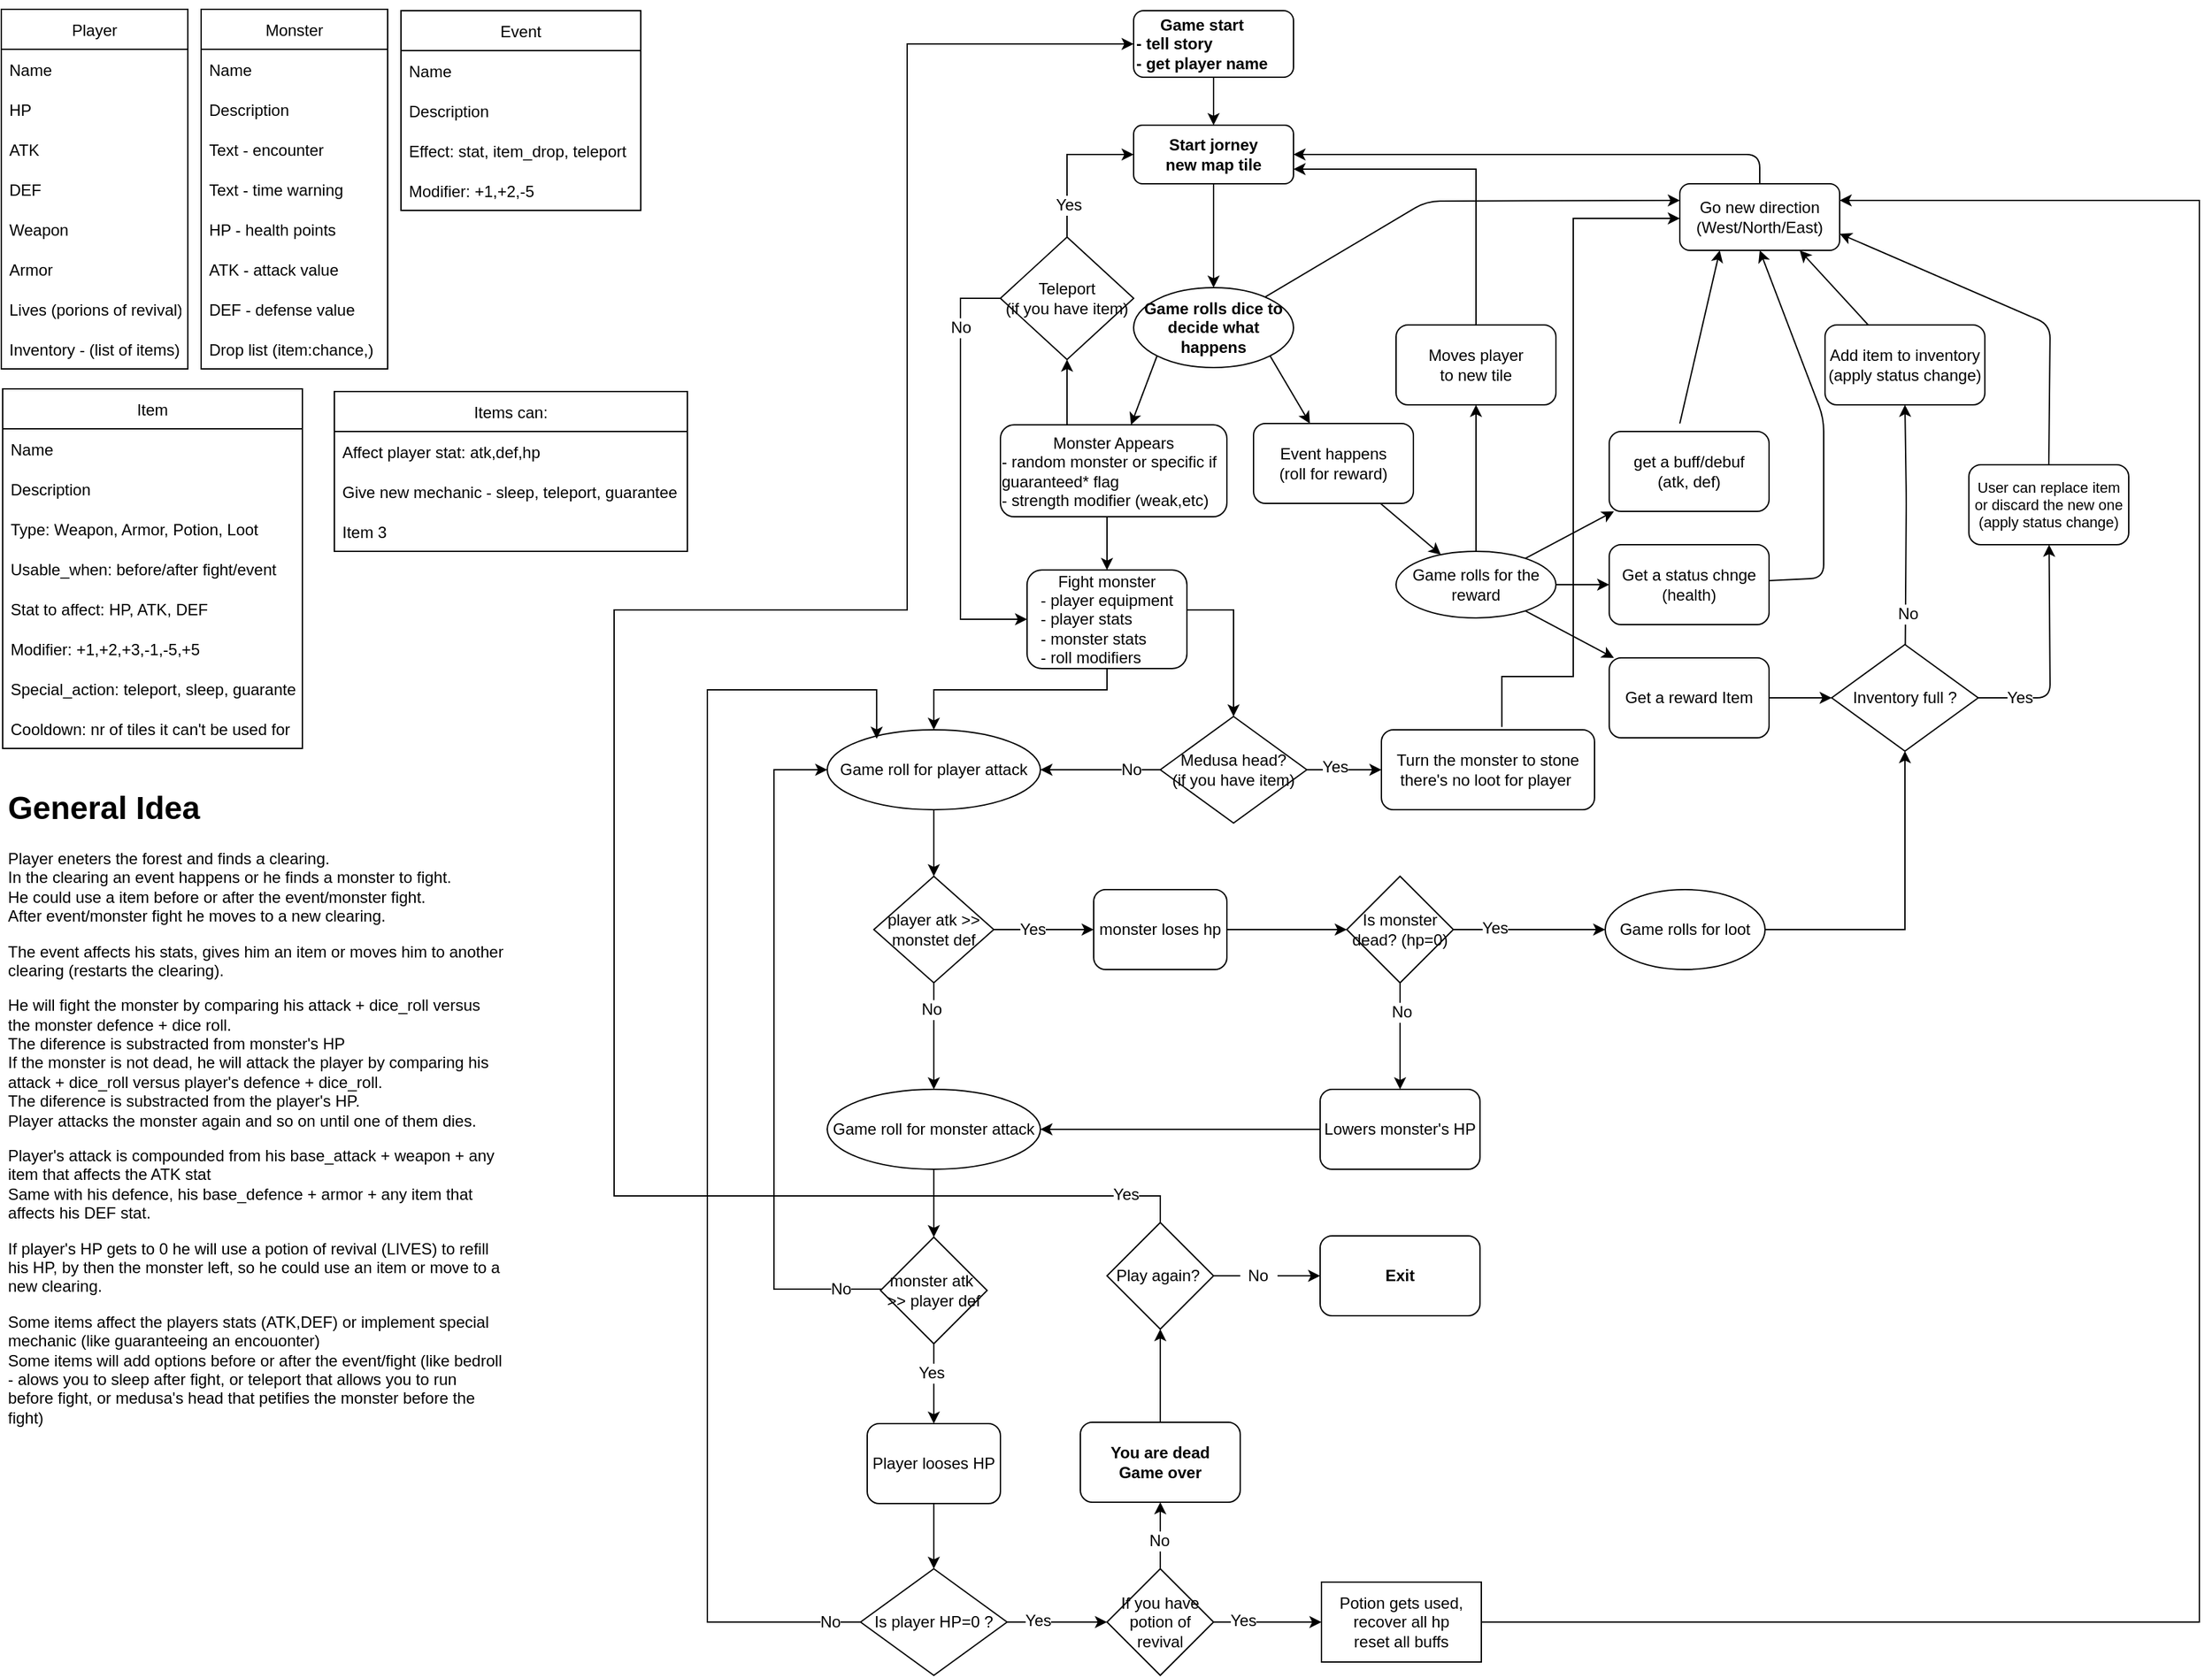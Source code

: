<mxfile version="16.5.1" type="device"><diagram id="vVYq85_9nK1dVD2X0ttK" name="Page-1"><mxGraphModel dx="2580" dy="1082" grid="1" gridSize="10" guides="1" tooltips="1" connect="1" arrows="1" fold="1" page="1" pageScale="1" pageWidth="850" pageHeight="1100" math="0" shadow="0"><root><mxCell id="0"/><mxCell id="1" parent="0"/><mxCell id="Z2xOuC4J5tKFLOs8vCqc-2" value="&lt;div style=&quot;text-align: center&quot;&gt;&lt;span&gt;Game start&lt;/span&gt;&lt;/div&gt;- tell story&lt;br&gt;- get player name" style="rounded=1;whiteSpace=wrap;html=1;align=left;fontStyle=1" parent="1" vertex="1"><mxGeometry x="250" y="88" width="120" height="50" as="geometry"/></mxCell><mxCell id="Z2xOuC4J5tKFLOs8vCqc-3" style="edgeStyle=none;html=1;exitX=0.5;exitY=1;exitDx=0;exitDy=0;entryX=0.5;entryY=0;entryDx=0;entryDy=0;" parent="1" source="Z2xOuC4J5tKFLOs8vCqc-2" target="Z2xOuC4J5tKFLOs8vCqc-7" edge="1"><mxGeometry relative="1" as="geometry"/></mxCell><mxCell id="Z2xOuC4J5tKFLOs8vCqc-4" value="" style="edgeStyle=none;html=1;exitX=0;exitY=1;exitDx=0;exitDy=0;" parent="1" source="Z2xOuC4J5tKFLOs8vCqc-14" target="Z2xOuC4J5tKFLOs8vCqc-8" edge="1"><mxGeometry relative="1" as="geometry"/></mxCell><mxCell id="Z2xOuC4J5tKFLOs8vCqc-5" value="" style="edgeStyle=none;html=1;exitX=1;exitY=1;exitDx=0;exitDy=0;" parent="1" source="Z2xOuC4J5tKFLOs8vCqc-14" target="Z2xOuC4J5tKFLOs8vCqc-10" edge="1"><mxGeometry relative="1" as="geometry"/></mxCell><mxCell id="Z2xOuC4J5tKFLOs8vCqc-6" value="" style="edgeStyle=none;html=1;" parent="1" source="Z2xOuC4J5tKFLOs8vCqc-7" target="Z2xOuC4J5tKFLOs8vCqc-14" edge="1"><mxGeometry relative="1" as="geometry"/></mxCell><mxCell id="Z2xOuC4J5tKFLOs8vCqc-7" value="Start jorney &lt;br&gt;new map tile" style="rounded=1;whiteSpace=wrap;html=1;fontStyle=1" parent="1" vertex="1"><mxGeometry x="250" y="174" width="120" height="44" as="geometry"/></mxCell><mxCell id="Z2xOuC4J5tKFLOs8vCqc-37" style="edgeStyle=orthogonalEdgeStyle;rounded=0;orthogonalLoop=1;jettySize=auto;html=1;exitX=0.25;exitY=0;exitDx=0;exitDy=0;" parent="1" source="Z2xOuC4J5tKFLOs8vCqc-8" target="Z2xOuC4J5tKFLOs8vCqc-40" edge="1"><mxGeometry relative="1" as="geometry"><mxPoint x="200" y="348" as="targetPoint"/><Array as="points"><mxPoint x="200" y="399"/></Array></mxGeometry></mxCell><mxCell id="Z2xOuC4J5tKFLOs8vCqc-43" style="edgeStyle=orthogonalEdgeStyle;rounded=0;orthogonalLoop=1;jettySize=auto;html=1;fontSize=20;" parent="1" source="Z2xOuC4J5tKFLOs8vCqc-8" target="Z2xOuC4J5tKFLOs8vCqc-44" edge="1"><mxGeometry relative="1" as="geometry"><mxPoint x="230" y="508" as="targetPoint"/><Array as="points"><mxPoint x="230" y="488"/><mxPoint x="230" y="488"/></Array></mxGeometry></mxCell><mxCell id="Z2xOuC4J5tKFLOs8vCqc-8" value="Monster Appears&lt;br&gt;&lt;div style=&quot;text-align: left&quot;&gt;&lt;span&gt;- random monster or&amp;nbsp;&lt;/span&gt;&lt;span&gt;specific if guaranteed* flag&lt;/span&gt;&lt;/div&gt;&lt;div style=&quot;text-align: left&quot;&gt;&lt;span&gt;- strength modifier (weak,etc)&lt;/span&gt;&lt;/div&gt;" style="whiteSpace=wrap;html=1;rounded=1;" parent="1" vertex="1"><mxGeometry x="150" y="399" width="170" height="69" as="geometry"/></mxCell><mxCell id="Z2xOuC4J5tKFLOs8vCqc-9" value="" style="edgeStyle=none;html=1;" parent="1" source="Z2xOuC4J5tKFLOs8vCqc-10" target="Z2xOuC4J5tKFLOs8vCqc-19" edge="1"><mxGeometry relative="1" as="geometry"/></mxCell><mxCell id="Z2xOuC4J5tKFLOs8vCqc-10" value="Event happens&lt;br&gt;(roll for reward)" style="whiteSpace=wrap;html=1;rounded=1;" parent="1" vertex="1"><mxGeometry x="340" y="398" width="120" height="60" as="geometry"/></mxCell><mxCell id="Z2xOuC4J5tKFLOs8vCqc-11" value="" style="edgeStyle=none;html=1;entryX=1;entryY=0.5;entryDx=0;entryDy=0;exitX=0.5;exitY=0;exitDx=0;exitDy=0;" parent="1" source="Z2xOuC4J5tKFLOs8vCqc-12" target="Z2xOuC4J5tKFLOs8vCqc-7" edge="1"><mxGeometry relative="1" as="geometry"><mxPoint x="133.919" y="78" as="targetPoint"/><Array as="points"><mxPoint x="720" y="196"/><mxPoint x="600" y="196"/></Array></mxGeometry></mxCell><mxCell id="Z2xOuC4J5tKFLOs8vCqc-12" value="Go new direction&lt;br&gt;(West/North/East)" style="whiteSpace=wrap;html=1;rounded=1;" parent="1" vertex="1"><mxGeometry x="660" y="218" width="120" height="50" as="geometry"/></mxCell><mxCell id="Z2xOuC4J5tKFLOs8vCqc-13" style="edgeStyle=none;html=1;entryX=0;entryY=0.25;entryDx=0;entryDy=0;" parent="1" source="Z2xOuC4J5tKFLOs8vCqc-14" target="Z2xOuC4J5tKFLOs8vCqc-12" edge="1"><mxGeometry relative="1" as="geometry"><Array as="points"><mxPoint x="470" y="231"/></Array></mxGeometry></mxCell><mxCell id="Z2xOuC4J5tKFLOs8vCqc-14" value="Game rolls dice to decide what happens" style="ellipse;whiteSpace=wrap;html=1;rounded=1;fontStyle=1" parent="1" vertex="1"><mxGeometry x="250" y="296" width="120" height="60" as="geometry"/></mxCell><mxCell id="Z2xOuC4J5tKFLOs8vCqc-15" value="" style="edgeStyle=none;html=1;" parent="1" source="Z2xOuC4J5tKFLOs8vCqc-19" target="Z2xOuC4J5tKFLOs8vCqc-21" edge="1"><mxGeometry relative="1" as="geometry"/></mxCell><mxCell id="Z2xOuC4J5tKFLOs8vCqc-16" value="" style="edgeStyle=none;html=1;" parent="1" source="Z2xOuC4J5tKFLOs8vCqc-19" target="Z2xOuC4J5tKFLOs8vCqc-23" edge="1"><mxGeometry relative="1" as="geometry"/></mxCell><mxCell id="Z2xOuC4J5tKFLOs8vCqc-17" value="" style="edgeStyle=none;html=1;" parent="1" source="Z2xOuC4J5tKFLOs8vCqc-19" target="Z2xOuC4J5tKFLOs8vCqc-25" edge="1"><mxGeometry relative="1" as="geometry"/></mxCell><mxCell id="Z2xOuC4J5tKFLOs8vCqc-18" style="edgeStyle=none;html=1;fontSize=20;" parent="1" source="Z2xOuC4J5tKFLOs8vCqc-19" target="Z2xOuC4J5tKFLOs8vCqc-36" edge="1"><mxGeometry relative="1" as="geometry"><mxPoint x="507" y="358" as="targetPoint"/></mxGeometry></mxCell><mxCell id="Z2xOuC4J5tKFLOs8vCqc-19" value="Game rolls for the reward" style="ellipse;whiteSpace=wrap;html=1;rounded=1;" parent="1" vertex="1"><mxGeometry x="447" y="494" width="120" height="50" as="geometry"/></mxCell><mxCell id="Z2xOuC4J5tKFLOs8vCqc-20" value="" style="edgeStyle=none;html=1;" parent="1" source="Z2xOuC4J5tKFLOs8vCqc-21" target="Z2xOuC4J5tKFLOs8vCqc-30" edge="1"><mxGeometry relative="1" as="geometry"/></mxCell><mxCell id="Z2xOuC4J5tKFLOs8vCqc-21" value="Get a reward Item" style="whiteSpace=wrap;html=1;rounded=1;" parent="1" vertex="1"><mxGeometry x="607" y="574" width="120" height="60" as="geometry"/></mxCell><mxCell id="Z2xOuC4J5tKFLOs8vCqc-22" style="edgeStyle=none;html=1;entryX=0.5;entryY=1;entryDx=0;entryDy=0;" parent="1" source="Z2xOuC4J5tKFLOs8vCqc-23" target="Z2xOuC4J5tKFLOs8vCqc-12" edge="1"><mxGeometry relative="1" as="geometry"><mxPoint x="678" y="224" as="targetPoint"/><Array as="points"><mxPoint x="768" y="514"/><mxPoint x="768" y="394"/></Array></mxGeometry></mxCell><mxCell id="Z2xOuC4J5tKFLOs8vCqc-23" value="Get a status chnge&lt;br&gt;(health)" style="whiteSpace=wrap;html=1;rounded=1;" parent="1" vertex="1"><mxGeometry x="607" y="489" width="120" height="60" as="geometry"/></mxCell><mxCell id="Z2xOuC4J5tKFLOs8vCqc-24" style="edgeStyle=none;html=1;entryX=0.25;entryY=1;entryDx=0;entryDy=0;" parent="1" target="Z2xOuC4J5tKFLOs8vCqc-12" edge="1"><mxGeometry relative="1" as="geometry"><mxPoint x="660" y="398" as="sourcePoint"/><mxPoint x="660" y="228" as="targetPoint"/></mxGeometry></mxCell><mxCell id="Z2xOuC4J5tKFLOs8vCqc-25" value="get a buff/debuf&lt;br&gt;(atk, def)" style="whiteSpace=wrap;html=1;rounded=1;" parent="1" vertex="1"><mxGeometry x="607" y="404" width="120" height="60" as="geometry"/></mxCell><mxCell id="Z2xOuC4J5tKFLOs8vCqc-26" style="edgeStyle=none;html=1;entryX=0.5;entryY=1;entryDx=0;entryDy=0;" parent="1" source="Z2xOuC4J5tKFLOs8vCqc-30" target="Z2xOuC4J5tKFLOs8vCqc-32" edge="1"><mxGeometry relative="1" as="geometry"><mxPoint x="830" y="394" as="targetPoint"/><Array as="points"><mxPoint x="830" y="454"/></Array></mxGeometry></mxCell><mxCell id="Z2xOuC4J5tKFLOs8vCqc-27" value="No" style="edgeLabel;html=1;align=center;verticalAlign=middle;resizable=0;points=[];fontSize=12;" parent="Z2xOuC4J5tKFLOs8vCqc-26" vertex="1" connectable="0"><mxGeometry x="-0.197" y="-1" relative="1" as="geometry"><mxPoint y="49" as="offset"/></mxGeometry></mxCell><mxCell id="Z2xOuC4J5tKFLOs8vCqc-28" style="edgeStyle=none;html=1;fontSize=26;exitX=1;exitY=0.5;exitDx=0;exitDy=0;" parent="1" source="Z2xOuC4J5tKFLOs8vCqc-30" target="Z2xOuC4J5tKFLOs8vCqc-34" edge="1"><mxGeometry relative="1" as="geometry"><mxPoint x="938" y="464" as="targetPoint"/><Array as="points"><mxPoint x="938" y="604"/></Array></mxGeometry></mxCell><mxCell id="Z2xOuC4J5tKFLOs8vCqc-29" value="Yes" style="edgeLabel;html=1;align=center;verticalAlign=middle;resizable=0;points=[];fontSize=12;" parent="Z2xOuC4J5tKFLOs8vCqc-28" vertex="1" connectable="0"><mxGeometry x="0.094" y="-2" relative="1" as="geometry"><mxPoint x="-25" y="38" as="offset"/></mxGeometry></mxCell><mxCell id="Z2xOuC4J5tKFLOs8vCqc-30" value="Inventory full ?" style="rhombus;whiteSpace=wrap;html=1;rounded=0;" parent="1" vertex="1"><mxGeometry x="774" y="564" width="110" height="80" as="geometry"/></mxCell><mxCell id="Z2xOuC4J5tKFLOs8vCqc-31" style="edgeStyle=none;html=1;entryX=0.75;entryY=1;entryDx=0;entryDy=0;fontSize=11;" parent="1" source="Z2xOuC4J5tKFLOs8vCqc-32" target="Z2xOuC4J5tKFLOs8vCqc-12" edge="1"><mxGeometry relative="1" as="geometry"/></mxCell><mxCell id="Z2xOuC4J5tKFLOs8vCqc-32" value="&lt;font style=&quot;font-size: 12px&quot;&gt;Add item to inventory&lt;br style=&quot;font-size: 12px&quot;&gt;(apply status change)&lt;br style=&quot;font-size: 12px&quot;&gt;&lt;/font&gt;" style="rounded=1;whiteSpace=wrap;html=1;fontSize=12;" parent="1" vertex="1"><mxGeometry x="769" y="324" width="120" height="60" as="geometry"/></mxCell><mxCell id="Z2xOuC4J5tKFLOs8vCqc-33" style="edgeStyle=none;html=1;exitX=0.5;exitY=0;exitDx=0;exitDy=0;fontSize=11;entryX=1;entryY=0.75;entryDx=0;entryDy=0;" parent="1" source="Z2xOuC4J5tKFLOs8vCqc-34" target="Z2xOuC4J5tKFLOs8vCqc-12" edge="1"><mxGeometry relative="1" as="geometry"><mxPoint x="738" y="224" as="targetPoint"/><Array as="points"><mxPoint x="938" y="324"/></Array></mxGeometry></mxCell><mxCell id="Z2xOuC4J5tKFLOs8vCqc-34" value="User can replace item or discard the new one&lt;br&gt;(apply status change)" style="rounded=1;whiteSpace=wrap;html=1;fontSize=11;" parent="1" vertex="1"><mxGeometry x="877" y="429" width="120" height="60" as="geometry"/></mxCell><mxCell id="Z2xOuC4J5tKFLOs8vCqc-103" style="edgeStyle=orthogonalEdgeStyle;rounded=0;orthogonalLoop=1;jettySize=auto;html=1;entryX=1;entryY=0.75;entryDx=0;entryDy=0;fontSize=12;" parent="1" source="Z2xOuC4J5tKFLOs8vCqc-36" target="Z2xOuC4J5tKFLOs8vCqc-7" edge="1"><mxGeometry relative="1" as="geometry"><Array as="points"><mxPoint x="507" y="207"/></Array></mxGeometry></mxCell><mxCell id="Z2xOuC4J5tKFLOs8vCqc-36" value="&lt;font style=&quot;font-size: 12px&quot;&gt;Moves player &lt;br&gt;to new tile&lt;/font&gt;" style="rounded=1;whiteSpace=wrap;html=1;fontSize=12;" parent="1" vertex="1"><mxGeometry x="447" y="324" width="120" height="60" as="geometry"/></mxCell><mxCell id="Z2xOuC4J5tKFLOs8vCqc-41" style="edgeStyle=orthogonalEdgeStyle;rounded=0;orthogonalLoop=1;jettySize=auto;html=1;entryX=0;entryY=0.5;entryDx=0;entryDy=0;" parent="1" source="Z2xOuC4J5tKFLOs8vCqc-40" target="Z2xOuC4J5tKFLOs8vCqc-7" edge="1"><mxGeometry relative="1" as="geometry"><Array as="points"><mxPoint x="200" y="196"/></Array></mxGeometry></mxCell><mxCell id="Z2xOuC4J5tKFLOs8vCqc-42" value="Yes" style="edgeLabel;html=1;align=center;verticalAlign=middle;resizable=0;points=[];fontSize=12;" parent="Z2xOuC4J5tKFLOs8vCqc-41" vertex="1" connectable="0"><mxGeometry x="0.157" y="1" relative="1" as="geometry"><mxPoint x="-2" y="39" as="offset"/></mxGeometry></mxCell><mxCell id="Z2xOuC4J5tKFLOs8vCqc-45" style="edgeStyle=orthogonalEdgeStyle;rounded=0;orthogonalLoop=1;jettySize=auto;html=1;entryX=0;entryY=0.5;entryDx=0;entryDy=0;fontSize=12;" parent="1" source="Z2xOuC4J5tKFLOs8vCqc-40" target="Z2xOuC4J5tKFLOs8vCqc-44" edge="1"><mxGeometry relative="1" as="geometry"><Array as="points"><mxPoint x="120" y="304"/><mxPoint x="120" y="545"/></Array></mxGeometry></mxCell><mxCell id="Z2xOuC4J5tKFLOs8vCqc-46" value="No" style="edgeLabel;html=1;align=center;verticalAlign=middle;resizable=0;points=[];fontSize=12;" parent="Z2xOuC4J5tKFLOs8vCqc-45" vertex="1" connectable="0"><mxGeometry x="0.141" y="4" relative="1" as="geometry"><mxPoint x="-4" y="-131" as="offset"/></mxGeometry></mxCell><mxCell id="Z2xOuC4J5tKFLOs8vCqc-40" value="Teleport&lt;br&gt;(if you have item)" style="rhombus;whiteSpace=wrap;html=1;" parent="1" vertex="1"><mxGeometry x="150" y="258" width="100" height="92" as="geometry"/></mxCell><mxCell id="Z2xOuC4J5tKFLOs8vCqc-49" style="edgeStyle=orthogonalEdgeStyle;rounded=0;orthogonalLoop=1;jettySize=auto;html=1;fontSize=12;" parent="1" source="Z2xOuC4J5tKFLOs8vCqc-44" target="Z2xOuC4J5tKFLOs8vCqc-48" edge="1"><mxGeometry relative="1" as="geometry"><Array as="points"><mxPoint x="325" y="538"/></Array></mxGeometry></mxCell><mxCell id="Z2xOuC4J5tKFLOs8vCqc-51" value="" style="edgeStyle=orthogonalEdgeStyle;rounded=0;orthogonalLoop=1;jettySize=auto;html=1;fontSize=12;" parent="1" source="Z2xOuC4J5tKFLOs8vCqc-44" target="Z2xOuC4J5tKFLOs8vCqc-50" edge="1"><mxGeometry relative="1" as="geometry"><Array as="points"><mxPoint x="230" y="598"/><mxPoint x="100" y="598"/></Array></mxGeometry></mxCell><mxCell id="Z2xOuC4J5tKFLOs8vCqc-44" value="&lt;font style=&quot;font-size: 12px&quot;&gt;Fight monster&lt;br&gt;&lt;div style=&quot;text-align: left&quot;&gt;&lt;span&gt;- player equipment&lt;br&gt;&lt;/span&gt;- player stats&lt;br&gt;- monster stats&lt;br&gt;- roll modifiers&lt;/div&gt;&lt;/font&gt;" style="rounded=1;whiteSpace=wrap;html=1;fontSize=12;" parent="1" vertex="1"><mxGeometry x="170" y="508" width="120" height="74" as="geometry"/></mxCell><mxCell id="Z2xOuC4J5tKFLOs8vCqc-52" style="edgeStyle=orthogonalEdgeStyle;rounded=0;orthogonalLoop=1;jettySize=auto;html=1;fontSize=12;" parent="1" source="Z2xOuC4J5tKFLOs8vCqc-48" target="Z2xOuC4J5tKFLOs8vCqc-50" edge="1"><mxGeometry relative="1" as="geometry"><Array as="points"><mxPoint x="375" y="658"/></Array></mxGeometry></mxCell><mxCell id="Z2xOuC4J5tKFLOs8vCqc-53" value="No" style="edgeLabel;html=1;align=center;verticalAlign=middle;resizable=0;points=[];fontSize=12;" parent="Z2xOuC4J5tKFLOs8vCqc-52" vertex="1" connectable="0"><mxGeometry x="-0.116" y="-2" relative="1" as="geometry"><mxPoint x="18" y="2" as="offset"/></mxGeometry></mxCell><mxCell id="Z2xOuC4J5tKFLOs8vCqc-54" style="edgeStyle=orthogonalEdgeStyle;rounded=0;orthogonalLoop=1;jettySize=auto;html=1;fontSize=12;exitX=1;exitY=0.5;exitDx=0;exitDy=0;" parent="1" source="Z2xOuC4J5tKFLOs8vCqc-48" target="Z2xOuC4J5tKFLOs8vCqc-55" edge="1"><mxGeometry relative="1" as="geometry"><mxPoint x="450" y="628" as="targetPoint"/><Array as="points"><mxPoint x="410" y="658"/><mxPoint x="410" y="658"/></Array></mxGeometry></mxCell><mxCell id="Z2xOuC4J5tKFLOs8vCqc-56" value="Yes" style="edgeLabel;html=1;align=center;verticalAlign=middle;resizable=0;points=[];fontSize=12;" parent="Z2xOuC4J5tKFLOs8vCqc-54" vertex="1" connectable="0"><mxGeometry x="-0.145" y="2" relative="1" as="geometry"><mxPoint x="-3" as="offset"/></mxGeometry></mxCell><mxCell id="Z2xOuC4J5tKFLOs8vCqc-48" value="Medusa head?&lt;br&gt;(if you have item)" style="rhombus;whiteSpace=wrap;html=1;fontSize=12;" parent="1" vertex="1"><mxGeometry x="270" y="618" width="110" height="80" as="geometry"/></mxCell><mxCell id="Z2xOuC4J5tKFLOs8vCqc-59" style="edgeStyle=orthogonalEdgeStyle;rounded=0;orthogonalLoop=1;jettySize=auto;html=1;fontSize=12;" parent="1" source="Z2xOuC4J5tKFLOs8vCqc-50" target="Z2xOuC4J5tKFLOs8vCqc-60" edge="1"><mxGeometry relative="1" as="geometry"><mxPoint x="100" y="748" as="targetPoint"/></mxGeometry></mxCell><mxCell id="Z2xOuC4J5tKFLOs8vCqc-50" value="Game roll for player attack" style="ellipse;whiteSpace=wrap;html=1;rounded=1;" parent="1" vertex="1"><mxGeometry x="20" y="628" width="160" height="60" as="geometry"/></mxCell><mxCell id="Z2xOuC4J5tKFLOs8vCqc-57" style="edgeStyle=orthogonalEdgeStyle;rounded=0;orthogonalLoop=1;jettySize=auto;html=1;fontSize=12;exitX=0.565;exitY=-0.036;exitDx=0;exitDy=0;exitPerimeter=0;" parent="1" source="Z2xOuC4J5tKFLOs8vCqc-55" edge="1"><mxGeometry relative="1" as="geometry"><mxPoint x="660" y="244" as="targetPoint"/><Array as="points"><mxPoint x="526" y="588"/><mxPoint x="580" y="588"/><mxPoint x="580" y="244"/></Array><mxPoint x="530" y="588" as="sourcePoint"/></mxGeometry></mxCell><mxCell id="Z2xOuC4J5tKFLOs8vCqc-55" value="Turn the monster to stone&lt;br&gt;there's no loot for player&amp;nbsp;" style="rounded=1;whiteSpace=wrap;html=1;fontSize=12;" parent="1" vertex="1"><mxGeometry x="436" y="628" width="160" height="60" as="geometry"/></mxCell><mxCell id="Z2xOuC4J5tKFLOs8vCqc-61" style="edgeStyle=orthogonalEdgeStyle;rounded=0;orthogonalLoop=1;jettySize=auto;html=1;fontSize=12;" parent="1" source="Z2xOuC4J5tKFLOs8vCqc-60" target="Z2xOuC4J5tKFLOs8vCqc-72" edge="1"><mxGeometry relative="1" as="geometry"><mxPoint x="230" y="778" as="targetPoint"/></mxGeometry></mxCell><mxCell id="Z2xOuC4J5tKFLOs8vCqc-62" value="Yes" style="edgeLabel;html=1;align=center;verticalAlign=middle;resizable=0;points=[];fontSize=12;" parent="Z2xOuC4J5tKFLOs8vCqc-61" vertex="1" connectable="0"><mxGeometry x="0.164" y="-3" relative="1" as="geometry"><mxPoint x="-15" y="-3" as="offset"/></mxGeometry></mxCell><mxCell id="Z2xOuC4J5tKFLOs8vCqc-63" style="edgeStyle=orthogonalEdgeStyle;rounded=0;orthogonalLoop=1;jettySize=auto;html=1;fontSize=12;" parent="1" source="Z2xOuC4J5tKFLOs8vCqc-60" edge="1"><mxGeometry relative="1" as="geometry"><mxPoint x="100" y="898" as="targetPoint"/></mxGeometry></mxCell><mxCell id="Z2xOuC4J5tKFLOs8vCqc-64" value="No" style="edgeLabel;html=1;align=center;verticalAlign=middle;resizable=0;points=[];fontSize=12;" parent="Z2xOuC4J5tKFLOs8vCqc-63" vertex="1" connectable="0"><mxGeometry x="-0.275" y="-2" relative="1" as="geometry"><mxPoint y="-9" as="offset"/></mxGeometry></mxCell><mxCell id="Z2xOuC4J5tKFLOs8vCqc-60" value="player atk &amp;gt;&amp;gt; monstet def" style="rhombus;whiteSpace=wrap;html=1;fontSize=12;" parent="1" vertex="1"><mxGeometry x="55" y="738" width="90" height="80" as="geometry"/></mxCell><mxCell id="Z2xOuC4J5tKFLOs8vCqc-67" value="" style="edgeStyle=orthogonalEdgeStyle;rounded=0;orthogonalLoop=1;jettySize=auto;html=1;fontSize=12;entryX=0.5;entryY=0;entryDx=0;entryDy=0;" parent="1" source="Z2xOuC4J5tKFLOs8vCqc-65" target="Z2xOuC4J5tKFLOs8vCqc-66" edge="1"><mxGeometry relative="1" as="geometry"><mxPoint x="180" y="1008" as="targetPoint"/></mxGeometry></mxCell><mxCell id="Z2xOuC4J5tKFLOs8vCqc-65" value="Game roll for monster attack" style="ellipse;whiteSpace=wrap;html=1;rounded=1;direction=west;" parent="1" vertex="1"><mxGeometry x="20" y="898" width="160" height="60" as="geometry"/></mxCell><mxCell id="Z2xOuC4J5tKFLOs8vCqc-68" style="edgeStyle=orthogonalEdgeStyle;rounded=0;orthogonalLoop=1;jettySize=auto;html=1;fontSize=12;" parent="1" source="Z2xOuC4J5tKFLOs8vCqc-66" target="Z2xOuC4J5tKFLOs8vCqc-85" edge="1"><mxGeometry relative="1" as="geometry"><mxPoint x="280" y="1068" as="targetPoint"/><Array as="points"><mxPoint x="100" y="1133"/><mxPoint x="100" y="1133"/></Array></mxGeometry></mxCell><mxCell id="Z2xOuC4J5tKFLOs8vCqc-69" value="Yes" style="edgeLabel;html=1;align=center;verticalAlign=middle;resizable=0;points=[];fontSize=12;" parent="Z2xOuC4J5tKFLOs8vCqc-68" vertex="1" connectable="0"><mxGeometry x="0.337" y="-2" relative="1" as="geometry"><mxPoint y="-18" as="offset"/></mxGeometry></mxCell><mxCell id="Z2xOuC4J5tKFLOs8vCqc-70" style="edgeStyle=orthogonalEdgeStyle;rounded=0;orthogonalLoop=1;jettySize=auto;html=1;fontSize=12;entryX=0;entryY=0.5;entryDx=0;entryDy=0;" parent="1" source="Z2xOuC4J5tKFLOs8vCqc-66" target="Z2xOuC4J5tKFLOs8vCqc-50" edge="1"><mxGeometry relative="1" as="geometry"><mxPoint x="-70" y="648" as="targetPoint"/><Array as="points"><mxPoint x="-20" y="1048"/><mxPoint x="-20" y="658"/></Array></mxGeometry></mxCell><mxCell id="Z2xOuC4J5tKFLOs8vCqc-71" value="No" style="edgeLabel;html=1;align=center;verticalAlign=middle;resizable=0;points=[];fontSize=12;" parent="Z2xOuC4J5tKFLOs8vCqc-70" vertex="1" connectable="0"><mxGeometry x="0.391" y="-4" relative="1" as="geometry"><mxPoint x="46" y="274" as="offset"/></mxGeometry></mxCell><mxCell id="Z2xOuC4J5tKFLOs8vCqc-66" value="monster atk&amp;nbsp; &amp;gt;&amp;gt; player def" style="rhombus;whiteSpace=wrap;html=1;rounded=0;" parent="1" vertex="1"><mxGeometry x="60" y="1009" width="80" height="80" as="geometry"/></mxCell><mxCell id="Z2xOuC4J5tKFLOs8vCqc-75" value="" style="edgeStyle=orthogonalEdgeStyle;rounded=0;orthogonalLoop=1;jettySize=auto;html=1;fontSize=12;" parent="1" source="Z2xOuC4J5tKFLOs8vCqc-72" target="Z2xOuC4J5tKFLOs8vCqc-74" edge="1"><mxGeometry relative="1" as="geometry"/></mxCell><mxCell id="Z2xOuC4J5tKFLOs8vCqc-72" value="monster loses hp" style="rounded=1;whiteSpace=wrap;html=1;fontSize=12;" parent="1" vertex="1"><mxGeometry x="220" y="748" width="100" height="60" as="geometry"/></mxCell><mxCell id="Z2xOuC4J5tKFLOs8vCqc-79" value="" style="edgeStyle=orthogonalEdgeStyle;rounded=0;orthogonalLoop=1;jettySize=auto;html=1;fontSize=12;" parent="1" source="Z2xOuC4J5tKFLOs8vCqc-74" target="Z2xOuC4J5tKFLOs8vCqc-78" edge="1"><mxGeometry relative="1" as="geometry"/></mxCell><mxCell id="Z2xOuC4J5tKFLOs8vCqc-80" value="No" style="edgeLabel;html=1;align=center;verticalAlign=middle;resizable=0;points=[];fontSize=12;" parent="Z2xOuC4J5tKFLOs8vCqc-79" vertex="1" connectable="0"><mxGeometry x="-0.265" y="1" relative="1" as="geometry"><mxPoint y="-8" as="offset"/></mxGeometry></mxCell><mxCell id="Z2xOuC4J5tKFLOs8vCqc-83" value="" style="edgeStyle=orthogonalEdgeStyle;rounded=0;orthogonalLoop=1;jettySize=auto;html=1;fontSize=12;" parent="1" source="Z2xOuC4J5tKFLOs8vCqc-74" target="Z2xOuC4J5tKFLOs8vCqc-82" edge="1"><mxGeometry relative="1" as="geometry"/></mxCell><mxCell id="Z2xOuC4J5tKFLOs8vCqc-86" value="Yes" style="edgeLabel;html=1;align=center;verticalAlign=middle;resizable=0;points=[];fontSize=12;" parent="Z2xOuC4J5tKFLOs8vCqc-83" vertex="1" connectable="0"><mxGeometry x="-0.244" y="1" relative="1" as="geometry"><mxPoint x="-12" as="offset"/></mxGeometry></mxCell><mxCell id="Z2xOuC4J5tKFLOs8vCqc-74" value="Is monster dead? (hp=0)" style="rhombus;whiteSpace=wrap;html=1;rounded=0;" parent="1" vertex="1"><mxGeometry x="410" y="738" width="80" height="80" as="geometry"/></mxCell><mxCell id="Z2xOuC4J5tKFLOs8vCqc-81" style="edgeStyle=orthogonalEdgeStyle;rounded=0;orthogonalLoop=1;jettySize=auto;html=1;entryX=0;entryY=0.5;entryDx=0;entryDy=0;fontSize=12;" parent="1" source="Z2xOuC4J5tKFLOs8vCqc-78" target="Z2xOuC4J5tKFLOs8vCqc-65" edge="1"><mxGeometry relative="1" as="geometry"/></mxCell><mxCell id="Z2xOuC4J5tKFLOs8vCqc-78" value="Lowers monster's HP" style="whiteSpace=wrap;html=1;rounded=1;" parent="1" vertex="1"><mxGeometry x="390" y="898" width="120" height="60" as="geometry"/></mxCell><mxCell id="Z2xOuC4J5tKFLOs8vCqc-84" style="edgeStyle=orthogonalEdgeStyle;rounded=0;orthogonalLoop=1;jettySize=auto;html=1;entryX=0.5;entryY=1;entryDx=0;entryDy=0;fontSize=12;" parent="1" source="Z2xOuC4J5tKFLOs8vCqc-82" target="Z2xOuC4J5tKFLOs8vCqc-30" edge="1"><mxGeometry relative="1" as="geometry"/></mxCell><mxCell id="Z2xOuC4J5tKFLOs8vCqc-82" value="Game rolls for loot" style="ellipse;whiteSpace=wrap;html=1;rounded=1;" parent="1" vertex="1"><mxGeometry x="604" y="748" width="120" height="60" as="geometry"/></mxCell><mxCell id="Z2xOuC4J5tKFLOs8vCqc-87" style="edgeStyle=orthogonalEdgeStyle;rounded=0;orthogonalLoop=1;jettySize=auto;html=1;fontSize=12;startArrow=none;" parent="1" source="Z2xOuC4J5tKFLOs8vCqc-85" target="Z2xOuC4J5tKFLOs8vCqc-88" edge="1"><mxGeometry relative="1" as="geometry"><mxPoint x="390" y="1068" as="targetPoint"/><mxPoint x="320" y="1068" as="sourcePoint"/></mxGeometry></mxCell><mxCell id="Z2xOuC4J5tKFLOs8vCqc-89" style="edgeStyle=orthogonalEdgeStyle;rounded=0;orthogonalLoop=1;jettySize=auto;html=1;entryX=0.232;entryY=0.112;entryDx=0;entryDy=0;fontSize=12;entryPerimeter=0;" parent="1" source="Z2xOuC4J5tKFLOs8vCqc-88" target="Z2xOuC4J5tKFLOs8vCqc-50" edge="1"><mxGeometry relative="1" as="geometry"><Array as="points"><mxPoint x="-70" y="1298"/><mxPoint x="-70" y="598"/><mxPoint x="57" y="598"/></Array></mxGeometry></mxCell><mxCell id="Z2xOuC4J5tKFLOs8vCqc-90" value="No" style="edgeLabel;html=1;align=center;verticalAlign=middle;resizable=0;points=[];fontSize=12;" parent="Z2xOuC4J5tKFLOs8vCqc-89" vertex="1" connectable="0"><mxGeometry x="-0.422" y="-2" relative="1" as="geometry"><mxPoint x="90" y="168" as="offset"/></mxGeometry></mxCell><mxCell id="Z2xOuC4J5tKFLOs8vCqc-92" style="edgeStyle=orthogonalEdgeStyle;rounded=0;orthogonalLoop=1;jettySize=auto;html=1;fontSize=12;" parent="1" source="Z2xOuC4J5tKFLOs8vCqc-88" target="Z2xOuC4J5tKFLOs8vCqc-94" edge="1"><mxGeometry relative="1" as="geometry"><mxPoint x="220" y="1298" as="targetPoint"/></mxGeometry></mxCell><mxCell id="iKl6-dCx_iNbGj2l31A5-14" value="Yes" style="edgeLabel;html=1;align=center;verticalAlign=middle;resizable=0;points=[];fontSize=12;" vertex="1" connectable="0" parent="Z2xOuC4J5tKFLOs8vCqc-92"><mxGeometry x="0.209" y="1" relative="1" as="geometry"><mxPoint x="-23" as="offset"/></mxGeometry></mxCell><mxCell id="Z2xOuC4J5tKFLOs8vCqc-88" value="Is player HP=0 ?" style="rhombus;whiteSpace=wrap;html=1;fontSize=12;" parent="1" vertex="1"><mxGeometry x="45" y="1258" width="110" height="80" as="geometry"/></mxCell><mxCell id="Z2xOuC4J5tKFLOs8vCqc-85" value="Player looses HP" style="rounded=1;whiteSpace=wrap;html=1;fontSize=12;" parent="1" vertex="1"><mxGeometry x="50" y="1149" width="100" height="60" as="geometry"/></mxCell><mxCell id="Z2xOuC4J5tKFLOs8vCqc-95" style="edgeStyle=orthogonalEdgeStyle;rounded=0;orthogonalLoop=1;jettySize=auto;html=1;fontSize=12;" parent="1" source="Z2xOuC4J5tKFLOs8vCqc-94" target="Z2xOuC4J5tKFLOs8vCqc-96" edge="1"><mxGeometry relative="1" as="geometry"><mxPoint x="270" y="1178" as="targetPoint"/></mxGeometry></mxCell><mxCell id="Z2xOuC4J5tKFLOs8vCqc-97" value="No" style="edgeLabel;html=1;align=center;verticalAlign=middle;resizable=0;points=[];fontSize=12;" parent="Z2xOuC4J5tKFLOs8vCqc-95" vertex="1" connectable="0"><mxGeometry x="0.254" y="2" relative="1" as="geometry"><mxPoint x="1" y="10" as="offset"/></mxGeometry></mxCell><mxCell id="Z2xOuC4J5tKFLOs8vCqc-100" value="" style="edgeStyle=orthogonalEdgeStyle;rounded=0;orthogonalLoop=1;jettySize=auto;html=1;fontSize=12;" parent="1" source="Z2xOuC4J5tKFLOs8vCqc-94" target="Z2xOuC4J5tKFLOs8vCqc-99" edge="1"><mxGeometry relative="1" as="geometry"/></mxCell><mxCell id="Z2xOuC4J5tKFLOs8vCqc-101" value="Yes" style="edgeLabel;html=1;align=center;verticalAlign=middle;resizable=0;points=[];fontSize=12;" parent="Z2xOuC4J5tKFLOs8vCqc-100" vertex="1" connectable="0"><mxGeometry x="-0.318" y="1" relative="1" as="geometry"><mxPoint x="-6" as="offset"/></mxGeometry></mxCell><mxCell id="Z2xOuC4J5tKFLOs8vCqc-94" value="If you have potion of revival" style="rhombus;whiteSpace=wrap;html=1;rounded=0;fontSize=12;" parent="1" vertex="1"><mxGeometry x="230" y="1258" width="80" height="80" as="geometry"/></mxCell><mxCell id="iKl6-dCx_iNbGj2l31A5-3" value="" style="edgeStyle=orthogonalEdgeStyle;rounded=0;orthogonalLoop=1;jettySize=auto;html=1;startArrow=none;" edge="1" parent="1" source="iKl6-dCx_iNbGj2l31A5-5" target="iKl6-dCx_iNbGj2l31A5-2"><mxGeometry relative="1" as="geometry"><Array as="points"><mxPoint x="360" y="1038"/><mxPoint x="360" y="1038"/></Array></mxGeometry></mxCell><mxCell id="iKl6-dCx_iNbGj2l31A5-4" style="edgeStyle=orthogonalEdgeStyle;rounded=0;orthogonalLoop=1;jettySize=auto;html=1;entryX=0;entryY=0.5;entryDx=0;entryDy=0;exitX=0.5;exitY=0;exitDx=0;exitDy=0;" edge="1" parent="1" source="iKl6-dCx_iNbGj2l31A5-12" target="Z2xOuC4J5tKFLOs8vCqc-2"><mxGeometry relative="1" as="geometry"><Array as="points"><mxPoint x="270" y="978"/><mxPoint x="-140" y="978"/><mxPoint x="-140" y="538"/><mxPoint x="80" y="538"/><mxPoint x="80" y="113"/></Array></mxGeometry></mxCell><mxCell id="iKl6-dCx_iNbGj2l31A5-11" value="Yes" style="edgeLabel;html=1;align=center;verticalAlign=middle;resizable=0;points=[];fontSize=12;labelBackgroundColor=default;" vertex="1" connectable="0" parent="iKl6-dCx_iNbGj2l31A5-4"><mxGeometry x="-0.926" relative="1" as="geometry"><mxPoint x="16" y="-1" as="offset"/></mxGeometry></mxCell><mxCell id="iKl6-dCx_iNbGj2l31A5-13" style="edgeStyle=orthogonalEdgeStyle;rounded=0;orthogonalLoop=1;jettySize=auto;html=1;entryX=0.5;entryY=1;entryDx=0;entryDy=0;fontSize=12;" edge="1" parent="1" source="Z2xOuC4J5tKFLOs8vCqc-96" target="iKl6-dCx_iNbGj2l31A5-12"><mxGeometry relative="1" as="geometry"/></mxCell><mxCell id="Z2xOuC4J5tKFLOs8vCqc-96" value="You are dead&lt;br&gt;Game over" style="rounded=1;whiteSpace=wrap;html=1;fontSize=12;fontStyle=1" parent="1" vertex="1"><mxGeometry x="210" y="1148" width="120" height="60" as="geometry"/></mxCell><mxCell id="Z2xOuC4J5tKFLOs8vCqc-102" style="edgeStyle=orthogonalEdgeStyle;rounded=0;orthogonalLoop=1;jettySize=auto;html=1;entryX=1;entryY=0.25;entryDx=0;entryDy=0;fontSize=12;" parent="1" source="Z2xOuC4J5tKFLOs8vCqc-99" target="Z2xOuC4J5tKFLOs8vCqc-12" edge="1"><mxGeometry relative="1" as="geometry"><Array as="points"><mxPoint x="1050" y="1298"/><mxPoint x="1050" y="230"/></Array></mxGeometry></mxCell><mxCell id="Z2xOuC4J5tKFLOs8vCqc-99" value="Potion gets used, &lt;br&gt;recover all hp&lt;br&gt;reset all buffs" style="whiteSpace=wrap;html=1;rounded=0;" parent="1" vertex="1"><mxGeometry x="391" y="1268" width="120" height="60" as="geometry"/></mxCell><mxCell id="iKl6-dCx_iNbGj2l31A5-2" value="Exit" style="rounded=1;whiteSpace=wrap;html=1;fontSize=12;fontStyle=1" vertex="1" parent="1"><mxGeometry x="390" y="1008" width="120" height="60" as="geometry"/></mxCell><mxCell id="iKl6-dCx_iNbGj2l31A5-5" value="No" style="text;html=1;align=center;verticalAlign=middle;resizable=0;points=[];autosize=1;strokeColor=none;fillColor=none;fontSize=12;labelBackgroundColor=none;" vertex="1" parent="1"><mxGeometry x="328" y="1028" width="30" height="20" as="geometry"/></mxCell><mxCell id="iKl6-dCx_iNbGj2l31A5-6" value="" style="edgeStyle=orthogonalEdgeStyle;rounded=0;orthogonalLoop=1;jettySize=auto;html=1;endArrow=none;exitX=1;exitY=0.5;exitDx=0;exitDy=0;" edge="1" parent="1" source="iKl6-dCx_iNbGj2l31A5-12" target="iKl6-dCx_iNbGj2l31A5-5"><mxGeometry relative="1" as="geometry"><mxPoint x="330" y="1178" as="sourcePoint"/><mxPoint x="410" y="1178" as="targetPoint"/></mxGeometry></mxCell><mxCell id="iKl6-dCx_iNbGj2l31A5-12" value="Play again?&amp;nbsp;" style="rhombus;whiteSpace=wrap;html=1;fontSize=12;" vertex="1" parent="1"><mxGeometry x="230" y="998" width="80" height="80" as="geometry"/></mxCell><mxCell id="iKl6-dCx_iNbGj2l31A5-20" style="edgeStyle=orthogonalEdgeStyle;rounded=0;orthogonalLoop=1;jettySize=auto;html=1;exitX=0.75;exitY=0;exitDx=0;exitDy=0;fontSize=12;" edge="1" parent="1"><mxGeometry relative="1" as="geometry"><mxPoint x="-235" y="87.833" as="targetPoint"/><mxPoint x="-235" y="88" as="sourcePoint"/></mxGeometry></mxCell><mxCell id="iKl6-dCx_iNbGj2l31A5-27" value="Monster" style="swimlane;fontStyle=0;childLayout=stackLayout;horizontal=1;startSize=30;horizontalStack=0;resizeParent=1;resizeParentMax=0;resizeLast=0;collapsible=1;marginBottom=0;labelBackgroundColor=none;fontSize=12;" vertex="1" parent="1"><mxGeometry x="-450" y="87" width="140" height="270" as="geometry"/></mxCell><mxCell id="iKl6-dCx_iNbGj2l31A5-28" value="Name" style="text;strokeColor=none;fillColor=none;align=left;verticalAlign=middle;spacingLeft=4;spacingRight=4;overflow=hidden;points=[[0,0.5],[1,0.5]];portConstraint=eastwest;rotatable=0;labelBackgroundColor=none;fontSize=12;" vertex="1" parent="iKl6-dCx_iNbGj2l31A5-27"><mxGeometry y="30" width="140" height="30" as="geometry"/></mxCell><mxCell id="iKl6-dCx_iNbGj2l31A5-32" value="Description" style="text;strokeColor=none;fillColor=none;align=left;verticalAlign=middle;spacingLeft=4;spacingRight=4;overflow=hidden;points=[[0,0.5],[1,0.5]];portConstraint=eastwest;rotatable=0;labelBackgroundColor=none;fontSize=12;" vertex="1" parent="iKl6-dCx_iNbGj2l31A5-27"><mxGeometry y="60" width="140" height="30" as="geometry"/></mxCell><mxCell id="iKl6-dCx_iNbGj2l31A5-29" value="Text - encounter" style="text;strokeColor=none;fillColor=none;align=left;verticalAlign=middle;spacingLeft=4;spacingRight=4;overflow=hidden;points=[[0,0.5],[1,0.5]];portConstraint=eastwest;rotatable=0;labelBackgroundColor=none;fontSize=12;" vertex="1" parent="iKl6-dCx_iNbGj2l31A5-27"><mxGeometry y="90" width="140" height="30" as="geometry"/></mxCell><mxCell id="iKl6-dCx_iNbGj2l31A5-31" value="Text - time warning" style="text;strokeColor=none;fillColor=none;align=left;verticalAlign=middle;spacingLeft=4;spacingRight=4;overflow=hidden;points=[[0,0.5],[1,0.5]];portConstraint=eastwest;rotatable=0;labelBackgroundColor=none;fontSize=12;" vertex="1" parent="iKl6-dCx_iNbGj2l31A5-27"><mxGeometry y="120" width="140" height="30" as="geometry"/></mxCell><mxCell id="iKl6-dCx_iNbGj2l31A5-52" value="HP - health points" style="text;strokeColor=none;fillColor=none;align=left;verticalAlign=middle;spacingLeft=4;spacingRight=4;overflow=hidden;points=[[0,0.5],[1,0.5]];portConstraint=eastwest;rotatable=0;labelBackgroundColor=none;fontSize=12;" vertex="1" parent="iKl6-dCx_iNbGj2l31A5-27"><mxGeometry y="150" width="140" height="30" as="geometry"/></mxCell><mxCell id="iKl6-dCx_iNbGj2l31A5-30" value="ATK - attack value" style="text;strokeColor=none;fillColor=none;align=left;verticalAlign=middle;spacingLeft=4;spacingRight=4;overflow=hidden;points=[[0,0.5],[1,0.5]];portConstraint=eastwest;rotatable=0;labelBackgroundColor=none;fontSize=12;" vertex="1" parent="iKl6-dCx_iNbGj2l31A5-27"><mxGeometry y="180" width="140" height="30" as="geometry"/></mxCell><mxCell id="iKl6-dCx_iNbGj2l31A5-33" value="DEF - defense value" style="text;strokeColor=none;fillColor=none;align=left;verticalAlign=middle;spacingLeft=4;spacingRight=4;overflow=hidden;points=[[0,0.5],[1,0.5]];portConstraint=eastwest;rotatable=0;labelBackgroundColor=none;fontSize=12;" vertex="1" parent="iKl6-dCx_iNbGj2l31A5-27"><mxGeometry y="210" width="140" height="30" as="geometry"/></mxCell><mxCell id="iKl6-dCx_iNbGj2l31A5-34" value="Drop list (item:chance,)" style="text;strokeColor=none;fillColor=none;align=left;verticalAlign=middle;spacingLeft=4;spacingRight=4;overflow=hidden;points=[[0,0.5],[1,0.5]];portConstraint=eastwest;rotatable=0;labelBackgroundColor=none;fontSize=12;" vertex="1" parent="iKl6-dCx_iNbGj2l31A5-27"><mxGeometry y="240" width="140" height="30" as="geometry"/></mxCell><mxCell id="iKl6-dCx_iNbGj2l31A5-35" value="Player" style="swimlane;fontStyle=0;childLayout=stackLayout;horizontal=1;startSize=30;horizontalStack=0;resizeParent=1;resizeParentMax=0;resizeLast=0;collapsible=1;marginBottom=0;labelBackgroundColor=none;fontSize=12;" vertex="1" parent="1"><mxGeometry x="-600" y="87" width="140" height="270" as="geometry"/></mxCell><mxCell id="iKl6-dCx_iNbGj2l31A5-36" value="Name" style="text;strokeColor=none;fillColor=none;align=left;verticalAlign=middle;spacingLeft=4;spacingRight=4;overflow=hidden;points=[[0,0.5],[1,0.5]];portConstraint=eastwest;rotatable=0;labelBackgroundColor=none;fontSize=12;" vertex="1" parent="iKl6-dCx_iNbGj2l31A5-35"><mxGeometry y="30" width="140" height="30" as="geometry"/></mxCell><mxCell id="iKl6-dCx_iNbGj2l31A5-51" value="HP" style="text;strokeColor=none;fillColor=none;align=left;verticalAlign=middle;spacingLeft=4;spacingRight=4;overflow=hidden;points=[[0,0.5],[1,0.5]];portConstraint=eastwest;rotatable=0;labelBackgroundColor=none;fontSize=12;" vertex="1" parent="iKl6-dCx_iNbGj2l31A5-35"><mxGeometry y="60" width="140" height="30" as="geometry"/></mxCell><mxCell id="iKl6-dCx_iNbGj2l31A5-37" value="ATK" style="text;strokeColor=none;fillColor=none;align=left;verticalAlign=middle;spacingLeft=4;spacingRight=4;overflow=hidden;points=[[0,0.5],[1,0.5]];portConstraint=eastwest;rotatable=0;labelBackgroundColor=none;fontSize=12;" vertex="1" parent="iKl6-dCx_iNbGj2l31A5-35"><mxGeometry y="90" width="140" height="30" as="geometry"/></mxCell><mxCell id="iKl6-dCx_iNbGj2l31A5-38" value="DEF" style="text;strokeColor=none;fillColor=none;align=left;verticalAlign=middle;spacingLeft=4;spacingRight=4;overflow=hidden;points=[[0,0.5],[1,0.5]];portConstraint=eastwest;rotatable=0;labelBackgroundColor=none;fontSize=12;" vertex="1" parent="iKl6-dCx_iNbGj2l31A5-35"><mxGeometry y="120" width="140" height="30" as="geometry"/></mxCell><mxCell id="iKl6-dCx_iNbGj2l31A5-41" value="Weapon" style="text;strokeColor=none;fillColor=none;align=left;verticalAlign=middle;spacingLeft=4;spacingRight=4;overflow=hidden;points=[[0,0.5],[1,0.5]];portConstraint=eastwest;rotatable=0;labelBackgroundColor=none;fontSize=12;" vertex="1" parent="iKl6-dCx_iNbGj2l31A5-35"><mxGeometry y="150" width="140" height="30" as="geometry"/></mxCell><mxCell id="iKl6-dCx_iNbGj2l31A5-42" value="Armor" style="text;strokeColor=none;fillColor=none;align=left;verticalAlign=middle;spacingLeft=4;spacingRight=4;overflow=hidden;points=[[0,0.5],[1,0.5]];portConstraint=eastwest;rotatable=0;labelBackgroundColor=none;fontSize=12;" vertex="1" parent="iKl6-dCx_iNbGj2l31A5-35"><mxGeometry y="180" width="140" height="30" as="geometry"/></mxCell><mxCell id="iKl6-dCx_iNbGj2l31A5-40" value="Lives (porions of revival)" style="text;strokeColor=none;fillColor=none;align=left;verticalAlign=middle;spacingLeft=4;spacingRight=4;overflow=hidden;points=[[0,0.5],[1,0.5]];portConstraint=eastwest;rotatable=0;labelBackgroundColor=none;fontSize=12;" vertex="1" parent="iKl6-dCx_iNbGj2l31A5-35"><mxGeometry y="210" width="140" height="30" as="geometry"/></mxCell><mxCell id="iKl6-dCx_iNbGj2l31A5-39" value="Inventory - (list of items)" style="text;strokeColor=none;fillColor=none;align=left;verticalAlign=middle;spacingLeft=4;spacingRight=4;overflow=hidden;points=[[0,0.5],[1,0.5]];portConstraint=eastwest;rotatable=0;labelBackgroundColor=none;fontSize=12;" vertex="1" parent="iKl6-dCx_iNbGj2l31A5-35"><mxGeometry y="240" width="140" height="30" as="geometry"/></mxCell><mxCell id="iKl6-dCx_iNbGj2l31A5-43" value="Item" style="swimlane;fontStyle=0;childLayout=stackLayout;horizontal=1;startSize=30;horizontalStack=0;resizeParent=1;resizeParentMax=0;resizeLast=0;collapsible=1;marginBottom=0;labelBackgroundColor=none;fontSize=12;" vertex="1" parent="1"><mxGeometry x="-599" y="372" width="225" height="270" as="geometry"/></mxCell><mxCell id="iKl6-dCx_iNbGj2l31A5-44" value="Name" style="text;strokeColor=none;fillColor=none;align=left;verticalAlign=middle;spacingLeft=4;spacingRight=4;overflow=hidden;points=[[0,0.5],[1,0.5]];portConstraint=eastwest;rotatable=0;labelBackgroundColor=none;fontSize=12;" vertex="1" parent="iKl6-dCx_iNbGj2l31A5-43"><mxGeometry y="30" width="225" height="30" as="geometry"/></mxCell><mxCell id="iKl6-dCx_iNbGj2l31A5-45" value="Description" style="text;strokeColor=none;fillColor=none;align=left;verticalAlign=middle;spacingLeft=4;spacingRight=4;overflow=hidden;points=[[0,0.5],[1,0.5]];portConstraint=eastwest;rotatable=0;labelBackgroundColor=none;fontSize=12;" vertex="1" parent="iKl6-dCx_iNbGj2l31A5-43"><mxGeometry y="60" width="225" height="30" as="geometry"/></mxCell><mxCell id="iKl6-dCx_iNbGj2l31A5-69" value="Type: Weapon, Armor, Potion, Loot" style="text;strokeColor=none;fillColor=none;align=left;verticalAlign=middle;spacingLeft=4;spacingRight=4;overflow=hidden;points=[[0,0.5],[1,0.5]];portConstraint=eastwest;rotatable=0;labelBackgroundColor=none;fontSize=12;" vertex="1" parent="iKl6-dCx_iNbGj2l31A5-43"><mxGeometry y="90" width="225" height="30" as="geometry"/></mxCell><mxCell id="iKl6-dCx_iNbGj2l31A5-60" value="Usable_when: before/after fight/event" style="text;strokeColor=none;fillColor=none;align=left;verticalAlign=middle;spacingLeft=4;spacingRight=4;overflow=hidden;points=[[0,0.5],[1,0.5]];portConstraint=eastwest;rotatable=0;labelBackgroundColor=none;fontSize=12;" vertex="1" parent="iKl6-dCx_iNbGj2l31A5-43"><mxGeometry y="120" width="225" height="30" as="geometry"/></mxCell><mxCell id="iKl6-dCx_iNbGj2l31A5-61" value="Stat to affect: HP, ATK, DEF" style="text;strokeColor=none;fillColor=none;align=left;verticalAlign=middle;spacingLeft=4;spacingRight=4;overflow=hidden;points=[[0,0.5],[1,0.5]];portConstraint=eastwest;rotatable=0;labelBackgroundColor=none;fontSize=12;" vertex="1" parent="iKl6-dCx_iNbGj2l31A5-43"><mxGeometry y="150" width="225" height="30" as="geometry"/></mxCell><mxCell id="iKl6-dCx_iNbGj2l31A5-62" value="Modifier: +1,+2,+3,-1,-5,+5" style="text;strokeColor=none;fillColor=none;align=left;verticalAlign=middle;spacingLeft=4;spacingRight=4;overflow=hidden;points=[[0,0.5],[1,0.5]];portConstraint=eastwest;rotatable=0;labelBackgroundColor=none;fontSize=12;" vertex="1" parent="iKl6-dCx_iNbGj2l31A5-43"><mxGeometry y="180" width="225" height="30" as="geometry"/></mxCell><mxCell id="iKl6-dCx_iNbGj2l31A5-63" value="Special_action: teleport, sleep, guarantee" style="text;strokeColor=none;fillColor=none;align=left;verticalAlign=middle;spacingLeft=4;spacingRight=4;overflow=hidden;points=[[0,0.5],[1,0.5]];portConstraint=eastwest;rotatable=0;labelBackgroundColor=none;fontSize=12;" vertex="1" parent="iKl6-dCx_iNbGj2l31A5-43"><mxGeometry y="210" width="225" height="30" as="geometry"/></mxCell><mxCell id="iKl6-dCx_iNbGj2l31A5-72" value="Cooldown: nr of tiles it can't be used for" style="text;strokeColor=none;fillColor=none;align=left;verticalAlign=middle;spacingLeft=4;spacingRight=4;overflow=hidden;points=[[0,0.5],[1,0.5]];portConstraint=eastwest;rotatable=0;labelBackgroundColor=none;fontSize=12;" vertex="1" parent="iKl6-dCx_iNbGj2l31A5-43"><mxGeometry y="240" width="225" height="30" as="geometry"/></mxCell><mxCell id="iKl6-dCx_iNbGj2l31A5-47" value="Items can:" style="swimlane;fontStyle=0;childLayout=stackLayout;horizontal=1;startSize=30;horizontalStack=0;resizeParent=1;resizeParentMax=0;resizeLast=0;collapsible=1;marginBottom=0;labelBackgroundColor=none;fontSize=12;" vertex="1" parent="1"><mxGeometry x="-350" y="374" width="265" height="120" as="geometry"/></mxCell><mxCell id="iKl6-dCx_iNbGj2l31A5-48" value="Affect player stat: atk,def,hp" style="text;strokeColor=none;fillColor=none;align=left;verticalAlign=middle;spacingLeft=4;spacingRight=4;overflow=hidden;points=[[0,0.5],[1,0.5]];portConstraint=eastwest;rotatable=0;labelBackgroundColor=none;fontSize=12;" vertex="1" parent="iKl6-dCx_iNbGj2l31A5-47"><mxGeometry y="30" width="265" height="30" as="geometry"/></mxCell><mxCell id="iKl6-dCx_iNbGj2l31A5-49" value="Give new mechanic - sleep, teleport, guarantee " style="text;strokeColor=none;fillColor=none;align=left;verticalAlign=middle;spacingLeft=4;spacingRight=4;overflow=hidden;points=[[0,0.5],[1,0.5]];portConstraint=eastwest;rotatable=0;labelBackgroundColor=none;fontSize=12;" vertex="1" parent="iKl6-dCx_iNbGj2l31A5-47"><mxGeometry y="60" width="265" height="30" as="geometry"/></mxCell><mxCell id="iKl6-dCx_iNbGj2l31A5-50" value="Item 3" style="text;strokeColor=none;fillColor=none;align=left;verticalAlign=middle;spacingLeft=4;spacingRight=4;overflow=hidden;points=[[0,0.5],[1,0.5]];portConstraint=eastwest;rotatable=0;labelBackgroundColor=none;fontSize=12;" vertex="1" parent="iKl6-dCx_iNbGj2l31A5-47"><mxGeometry y="90" width="265" height="30" as="geometry"/></mxCell><mxCell id="iKl6-dCx_iNbGj2l31A5-64" value="Event" style="swimlane;fontStyle=0;childLayout=stackLayout;horizontal=1;startSize=30;horizontalStack=0;resizeParent=1;resizeParentMax=0;resizeLast=0;collapsible=1;marginBottom=0;labelBackgroundColor=none;fontSize=12;" vertex="1" parent="1"><mxGeometry x="-300" y="88" width="180" height="150" as="geometry"/></mxCell><mxCell id="iKl6-dCx_iNbGj2l31A5-65" value="Name" style="text;strokeColor=none;fillColor=none;align=left;verticalAlign=middle;spacingLeft=4;spacingRight=4;overflow=hidden;points=[[0,0.5],[1,0.5]];portConstraint=eastwest;rotatable=0;labelBackgroundColor=none;fontSize=12;" vertex="1" parent="iKl6-dCx_iNbGj2l31A5-64"><mxGeometry y="30" width="180" height="30" as="geometry"/></mxCell><mxCell id="iKl6-dCx_iNbGj2l31A5-66" value="Description" style="text;strokeColor=none;fillColor=none;align=left;verticalAlign=middle;spacingLeft=4;spacingRight=4;overflow=hidden;points=[[0,0.5],[1,0.5]];portConstraint=eastwest;rotatable=0;labelBackgroundColor=none;fontSize=12;" vertex="1" parent="iKl6-dCx_iNbGj2l31A5-64"><mxGeometry y="60" width="180" height="30" as="geometry"/></mxCell><mxCell id="iKl6-dCx_iNbGj2l31A5-67" value="Effect: stat, item_drop, teleport" style="text;strokeColor=none;fillColor=none;align=left;verticalAlign=middle;spacingLeft=4;spacingRight=4;overflow=hidden;points=[[0,0.5],[1,0.5]];portConstraint=eastwest;rotatable=0;labelBackgroundColor=none;fontSize=12;" vertex="1" parent="iKl6-dCx_iNbGj2l31A5-64"><mxGeometry y="90" width="180" height="30" as="geometry"/></mxCell><mxCell id="iKl6-dCx_iNbGj2l31A5-68" value="Modifier: +1,+2,-5" style="text;strokeColor=none;fillColor=none;align=left;verticalAlign=middle;spacingLeft=4;spacingRight=4;overflow=hidden;points=[[0,0.5],[1,0.5]];portConstraint=eastwest;rotatable=0;labelBackgroundColor=none;fontSize=12;" vertex="1" parent="iKl6-dCx_iNbGj2l31A5-64"><mxGeometry y="120" width="180" height="30" as="geometry"/></mxCell><mxCell id="iKl6-dCx_iNbGj2l31A5-70" value="&lt;h1&gt;General Idea&lt;/h1&gt;&lt;p&gt;Player eneters the forest and finds a clearing.&lt;br&gt;In the clearing an event happens or he finds a monster to fight.&lt;br&gt;He could use a item before or after the event/monster fight.&lt;br&gt;After event/monster fight he moves to a new clearing.&lt;/p&gt;&lt;p&gt;The event affects his stats, gives him an item or moves him to another clearing (restarts the clearing).&lt;br&gt;&lt;/p&gt;&lt;p&gt;He will fight the monster by comparing his attack + dice_roll versus the monster defence + dice roll.&lt;br&gt;The diference is substracted from monster's HP&lt;br&gt;If the monster is not dead, he will attack the player by comparing his attack + dice_roll versus player's defence + dice_roll.&lt;br&gt;The diference is substracted from the player's HP.&lt;br&gt;Player attacks the monster again and so on until one of them dies.&lt;/p&gt;&lt;p&gt;Player's attack is compounded from his base_attack + weapon + any item that affects the ATK stat&lt;br&gt;Same with his defence, his base_defence + armor + any item that affects his DEF stat.&lt;/p&gt;&lt;p&gt;If player's HP gets to 0 he will use a potion of revival (LIVES) to refill his HP, by then the monster left, so he could use an item or move to a new clearing.&lt;/p&gt;&lt;p&gt;Some items affect the players stats (ATK,DEF) or implement special mechanic (like guaranteeing an encouonter)&lt;br&gt;Some items will add options before or after the event/fight (like bedroll - alows you to sleep after fight, or teleport that allows you to run before fight, or medusa's head that petifies the monster before the fight)&lt;/p&gt;" style="text;html=1;strokeColor=none;fillColor=none;spacing=5;spacingTop=-20;whiteSpace=wrap;overflow=hidden;rounded=0;labelBackgroundColor=none;fontSize=12;" vertex="1" parent="1"><mxGeometry x="-600" y="667" width="380" height="544" as="geometry"/></mxCell></root></mxGraphModel></diagram></mxfile>